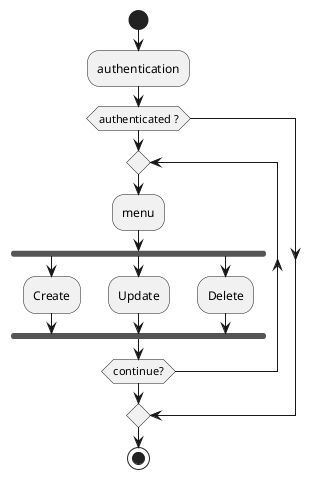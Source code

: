 @startuml
start
-authentication
if (authenticated ?) then
repeat
 -menu
 fork
   :Create;
   fork again
   :Update;
   fork again
   :Delete;
end fork;

repeat while (continue?)
else
endif
stop

@enduml